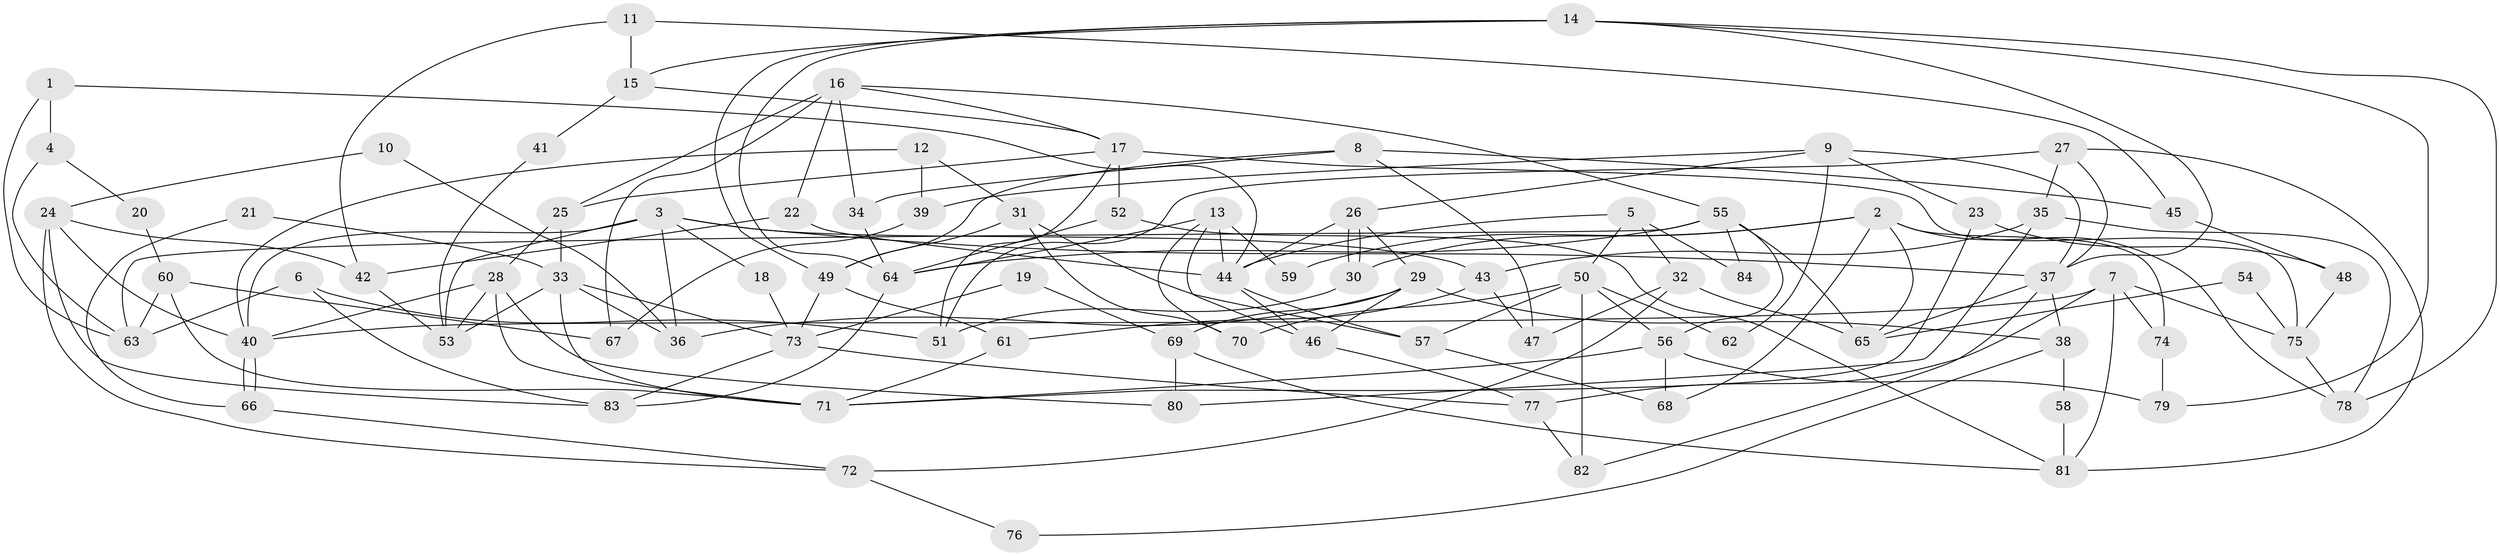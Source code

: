 // coarse degree distribution, {5: 0.1206896551724138, 7: 0.13793103448275862, 4: 0.20689655172413793, 3: 0.15517241379310345, 8: 0.05172413793103448, 6: 0.08620689655172414, 2: 0.1896551724137931, 9: 0.034482758620689655, 14: 0.017241379310344827}
// Generated by graph-tools (version 1.1) at 2025/18/03/04/25 18:18:50]
// undirected, 84 vertices, 168 edges
graph export_dot {
graph [start="1"]
  node [color=gray90,style=filled];
  1;
  2;
  3;
  4;
  5;
  6;
  7;
  8;
  9;
  10;
  11;
  12;
  13;
  14;
  15;
  16;
  17;
  18;
  19;
  20;
  21;
  22;
  23;
  24;
  25;
  26;
  27;
  28;
  29;
  30;
  31;
  32;
  33;
  34;
  35;
  36;
  37;
  38;
  39;
  40;
  41;
  42;
  43;
  44;
  45;
  46;
  47;
  48;
  49;
  50;
  51;
  52;
  53;
  54;
  55;
  56;
  57;
  58;
  59;
  60;
  61;
  62;
  63;
  64;
  65;
  66;
  67;
  68;
  69;
  70;
  71;
  72;
  73;
  74;
  75;
  76;
  77;
  78;
  79;
  80;
  81;
  82;
  83;
  84;
  1 -- 44;
  1 -- 63;
  1 -- 4;
  2 -- 30;
  2 -- 68;
  2 -- 59;
  2 -- 65;
  2 -- 74;
  2 -- 78;
  3 -- 40;
  3 -- 37;
  3 -- 18;
  3 -- 36;
  3 -- 43;
  3 -- 53;
  4 -- 63;
  4 -- 20;
  5 -- 32;
  5 -- 44;
  5 -- 50;
  5 -- 84;
  6 -- 83;
  6 -- 51;
  6 -- 63;
  7 -- 40;
  7 -- 81;
  7 -- 74;
  7 -- 75;
  7 -- 77;
  8 -- 34;
  8 -- 49;
  8 -- 45;
  8 -- 47;
  9 -- 26;
  9 -- 37;
  9 -- 23;
  9 -- 39;
  9 -- 62;
  10 -- 36;
  10 -- 24;
  11 -- 42;
  11 -- 45;
  11 -- 15;
  12 -- 40;
  12 -- 31;
  12 -- 39;
  13 -- 44;
  13 -- 70;
  13 -- 46;
  13 -- 59;
  13 -- 64;
  14 -- 37;
  14 -- 15;
  14 -- 49;
  14 -- 64;
  14 -- 78;
  14 -- 79;
  15 -- 17;
  15 -- 41;
  16 -- 22;
  16 -- 55;
  16 -- 17;
  16 -- 25;
  16 -- 34;
  16 -- 67;
  17 -- 75;
  17 -- 25;
  17 -- 51;
  17 -- 52;
  18 -- 73;
  19 -- 69;
  19 -- 73;
  20 -- 60;
  21 -- 66;
  21 -- 33;
  22 -- 42;
  22 -- 44;
  23 -- 71;
  23 -- 48;
  24 -- 83;
  24 -- 40;
  24 -- 42;
  24 -- 72;
  25 -- 28;
  25 -- 33;
  26 -- 30;
  26 -- 30;
  26 -- 29;
  26 -- 44;
  27 -- 35;
  27 -- 37;
  27 -- 51;
  27 -- 81;
  28 -- 53;
  28 -- 40;
  28 -- 71;
  28 -- 80;
  29 -- 46;
  29 -- 36;
  29 -- 38;
  29 -- 69;
  30 -- 51;
  31 -- 49;
  31 -- 57;
  31 -- 70;
  32 -- 47;
  32 -- 65;
  32 -- 72;
  33 -- 71;
  33 -- 36;
  33 -- 53;
  33 -- 73;
  34 -- 64;
  35 -- 80;
  35 -- 78;
  35 -- 43;
  37 -- 82;
  37 -- 65;
  37 -- 38;
  38 -- 58;
  38 -- 76;
  39 -- 67;
  40 -- 66;
  40 -- 66;
  41 -- 53;
  42 -- 53;
  43 -- 47;
  43 -- 61;
  44 -- 46;
  44 -- 57;
  45 -- 48;
  46 -- 77;
  48 -- 75;
  49 -- 61;
  49 -- 73;
  50 -- 56;
  50 -- 57;
  50 -- 62;
  50 -- 70;
  50 -- 82;
  52 -- 64;
  52 -- 81;
  54 -- 65;
  54 -- 75;
  55 -- 64;
  55 -- 63;
  55 -- 56;
  55 -- 65;
  55 -- 84;
  56 -- 79;
  56 -- 68;
  56 -- 71;
  57 -- 68;
  58 -- 81;
  60 -- 71;
  60 -- 67;
  60 -- 63;
  61 -- 71;
  64 -- 83;
  66 -- 72;
  69 -- 81;
  69 -- 80;
  72 -- 76;
  73 -- 77;
  73 -- 83;
  74 -- 79;
  75 -- 78;
  77 -- 82;
}
